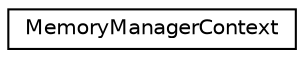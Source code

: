 digraph "Graphical Class Hierarchy"
{
 // LATEX_PDF_SIZE
  edge [fontname="Helvetica",fontsize="10",labelfontname="Helvetica",labelfontsize="10"];
  node [fontname="Helvetica",fontsize="10",shape=record];
  rankdir="LR";
  Node0 [label="MemoryManagerContext",height=0.2,width=0.4,color="black", fillcolor="white", style="filled",URL="$structarm__compute_1_1graph_1_1_memory_manager_context.xhtml",tooltip="Contains structs required for memory management."];
}
